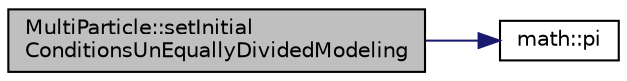 digraph "MultiParticle::setInitialConditionsUnEquallyDividedModeling"
{
 // LATEX_PDF_SIZE
  edge [fontname="Helvetica",fontsize="10",labelfontname="Helvetica",labelfontsize="10"];
  node [fontname="Helvetica",fontsize="10",shape=record];
  rankdir="LR";
  Node1 [label="MultiParticle::setInitial\lConditionsUnEquallyDividedModeling",height=0.2,width=0.4,color="black", fillcolor="grey75", style="filled", fontcolor="black",tooltip="不等間隔モデル？の座標"];
  Node1 -> Node2 [color="midnightblue",fontsize="10",style="solid",fontname="Helvetica"];
  Node2 [label="math::pi",height=0.2,width=0.4,color="black", fillcolor="white", style="filled",URL="$namespacemath.html#adeae9e6c6f768a920a1fde06087749f3",tooltip="円周率 π"];
}
